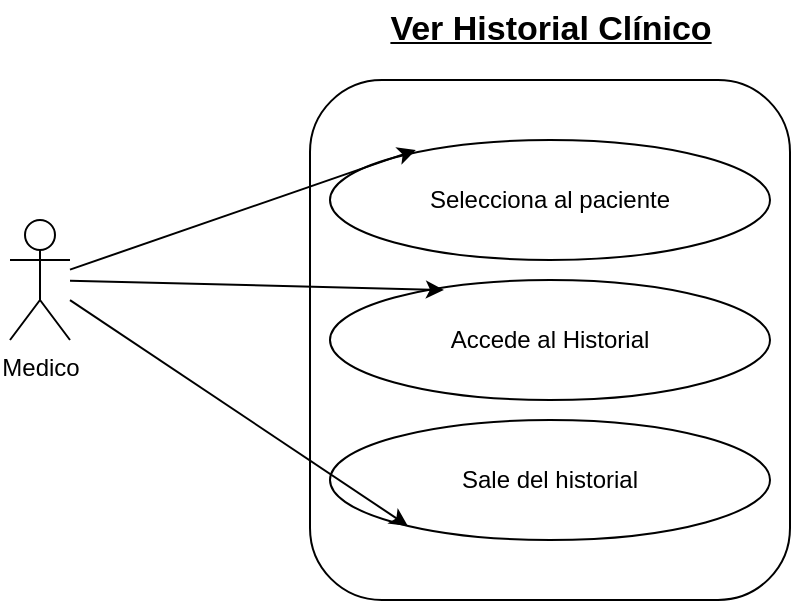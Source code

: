 <mxfile version="23.1.5" type="github">
  <diagram name="Página-1" id="1plkASju0_Kt4MWmnCoA">
    <mxGraphModel dx="880" dy="434" grid="1" gridSize="10" guides="1" tooltips="1" connect="1" arrows="1" fold="1" page="1" pageScale="1" pageWidth="827" pageHeight="1169" math="0" shadow="0">
      <root>
        <mxCell id="0" />
        <mxCell id="1" parent="0" />
        <mxCell id="MoPhaHGHqN-A-neYkpYU-1" value="&lt;font style=&quot;vertical-align: inherit;&quot;&gt;&lt;font style=&quot;vertical-align: inherit;&quot;&gt;Medico&lt;/font&gt;&lt;/font&gt;" style="shape=umlActor;verticalLabelPosition=bottom;verticalAlign=top;html=1;outlineConnect=0;" vertex="1" parent="1">
          <mxGeometry x="170" y="160" width="30" height="60" as="geometry" />
        </mxCell>
        <mxCell id="MoPhaHGHqN-A-neYkpYU-2" value="" style="rounded=1;whiteSpace=wrap;html=1;" vertex="1" parent="1">
          <mxGeometry x="320" y="90" width="240" height="260" as="geometry" />
        </mxCell>
        <mxCell id="MoPhaHGHqN-A-neYkpYU-3" value="&lt;font style=&quot;vertical-align: inherit;&quot;&gt;&lt;font style=&quot;vertical-align: inherit;&quot;&gt;&lt;font style=&quot;vertical-align: inherit;&quot;&gt;&lt;font style=&quot;vertical-align: inherit;&quot;&gt;Selecciona al paciente&lt;/font&gt;&lt;/font&gt;&lt;/font&gt;&lt;/font&gt;" style="ellipse;whiteSpace=wrap;html=1;" vertex="1" parent="1">
          <mxGeometry x="330" y="120" width="220" height="60" as="geometry" />
        </mxCell>
        <mxCell id="MoPhaHGHqN-A-neYkpYU-4" value="&lt;font style=&quot;vertical-align: inherit;&quot;&gt;&lt;font style=&quot;vertical-align: inherit;&quot;&gt;Accede al Historial&lt;/font&gt;&lt;/font&gt;" style="ellipse;whiteSpace=wrap;html=1;" vertex="1" parent="1">
          <mxGeometry x="330" y="190" width="220" height="60" as="geometry" />
        </mxCell>
        <mxCell id="MoPhaHGHqN-A-neYkpYU-5" value="&lt;font style=&quot;vertical-align: inherit;&quot;&gt;&lt;font style=&quot;vertical-align: inherit;&quot;&gt;Sale del historial&lt;/font&gt;&lt;/font&gt;" style="ellipse;whiteSpace=wrap;html=1;" vertex="1" parent="1">
          <mxGeometry x="330" y="260" width="220" height="60" as="geometry" />
        </mxCell>
        <mxCell id="MoPhaHGHqN-A-neYkpYU-8" style="edgeStyle=none;rounded=0;orthogonalLoop=1;jettySize=auto;html=1;entryX=0.195;entryY=0.083;entryDx=0;entryDy=0;entryPerimeter=0;" edge="1" parent="1" source="MoPhaHGHqN-A-neYkpYU-1" target="MoPhaHGHqN-A-neYkpYU-3">
          <mxGeometry relative="1" as="geometry" />
        </mxCell>
        <mxCell id="MoPhaHGHqN-A-neYkpYU-9" style="edgeStyle=none;rounded=0;orthogonalLoop=1;jettySize=auto;html=1;entryX=0.259;entryY=0.083;entryDx=0;entryDy=0;entryPerimeter=0;" edge="1" parent="1" source="MoPhaHGHqN-A-neYkpYU-1" target="MoPhaHGHqN-A-neYkpYU-4">
          <mxGeometry relative="1" as="geometry" />
        </mxCell>
        <mxCell id="MoPhaHGHqN-A-neYkpYU-11" style="edgeStyle=none;rounded=0;orthogonalLoop=1;jettySize=auto;html=1;entryX=0.177;entryY=0.883;entryDx=0;entryDy=0;entryPerimeter=0;" edge="1" parent="1" source="MoPhaHGHqN-A-neYkpYU-1" target="MoPhaHGHqN-A-neYkpYU-5">
          <mxGeometry relative="1" as="geometry" />
        </mxCell>
        <mxCell id="MoPhaHGHqN-A-neYkpYU-12" value="&lt;font style=&quot;vertical-align: inherit;&quot;&gt;&lt;font style=&quot;vertical-align: inherit; font-size: 17px;&quot;&gt;&lt;b&gt;&lt;u&gt;Ver Historial Clínico&lt;/u&gt;&lt;/b&gt;&lt;/font&gt;&lt;/font&gt;" style="text;html=1;align=center;verticalAlign=middle;resizable=0;points=[];autosize=1;strokeColor=none;fillColor=none;" vertex="1" parent="1">
          <mxGeometry x="350" y="50" width="180" height="30" as="geometry" />
        </mxCell>
      </root>
    </mxGraphModel>
  </diagram>
</mxfile>
